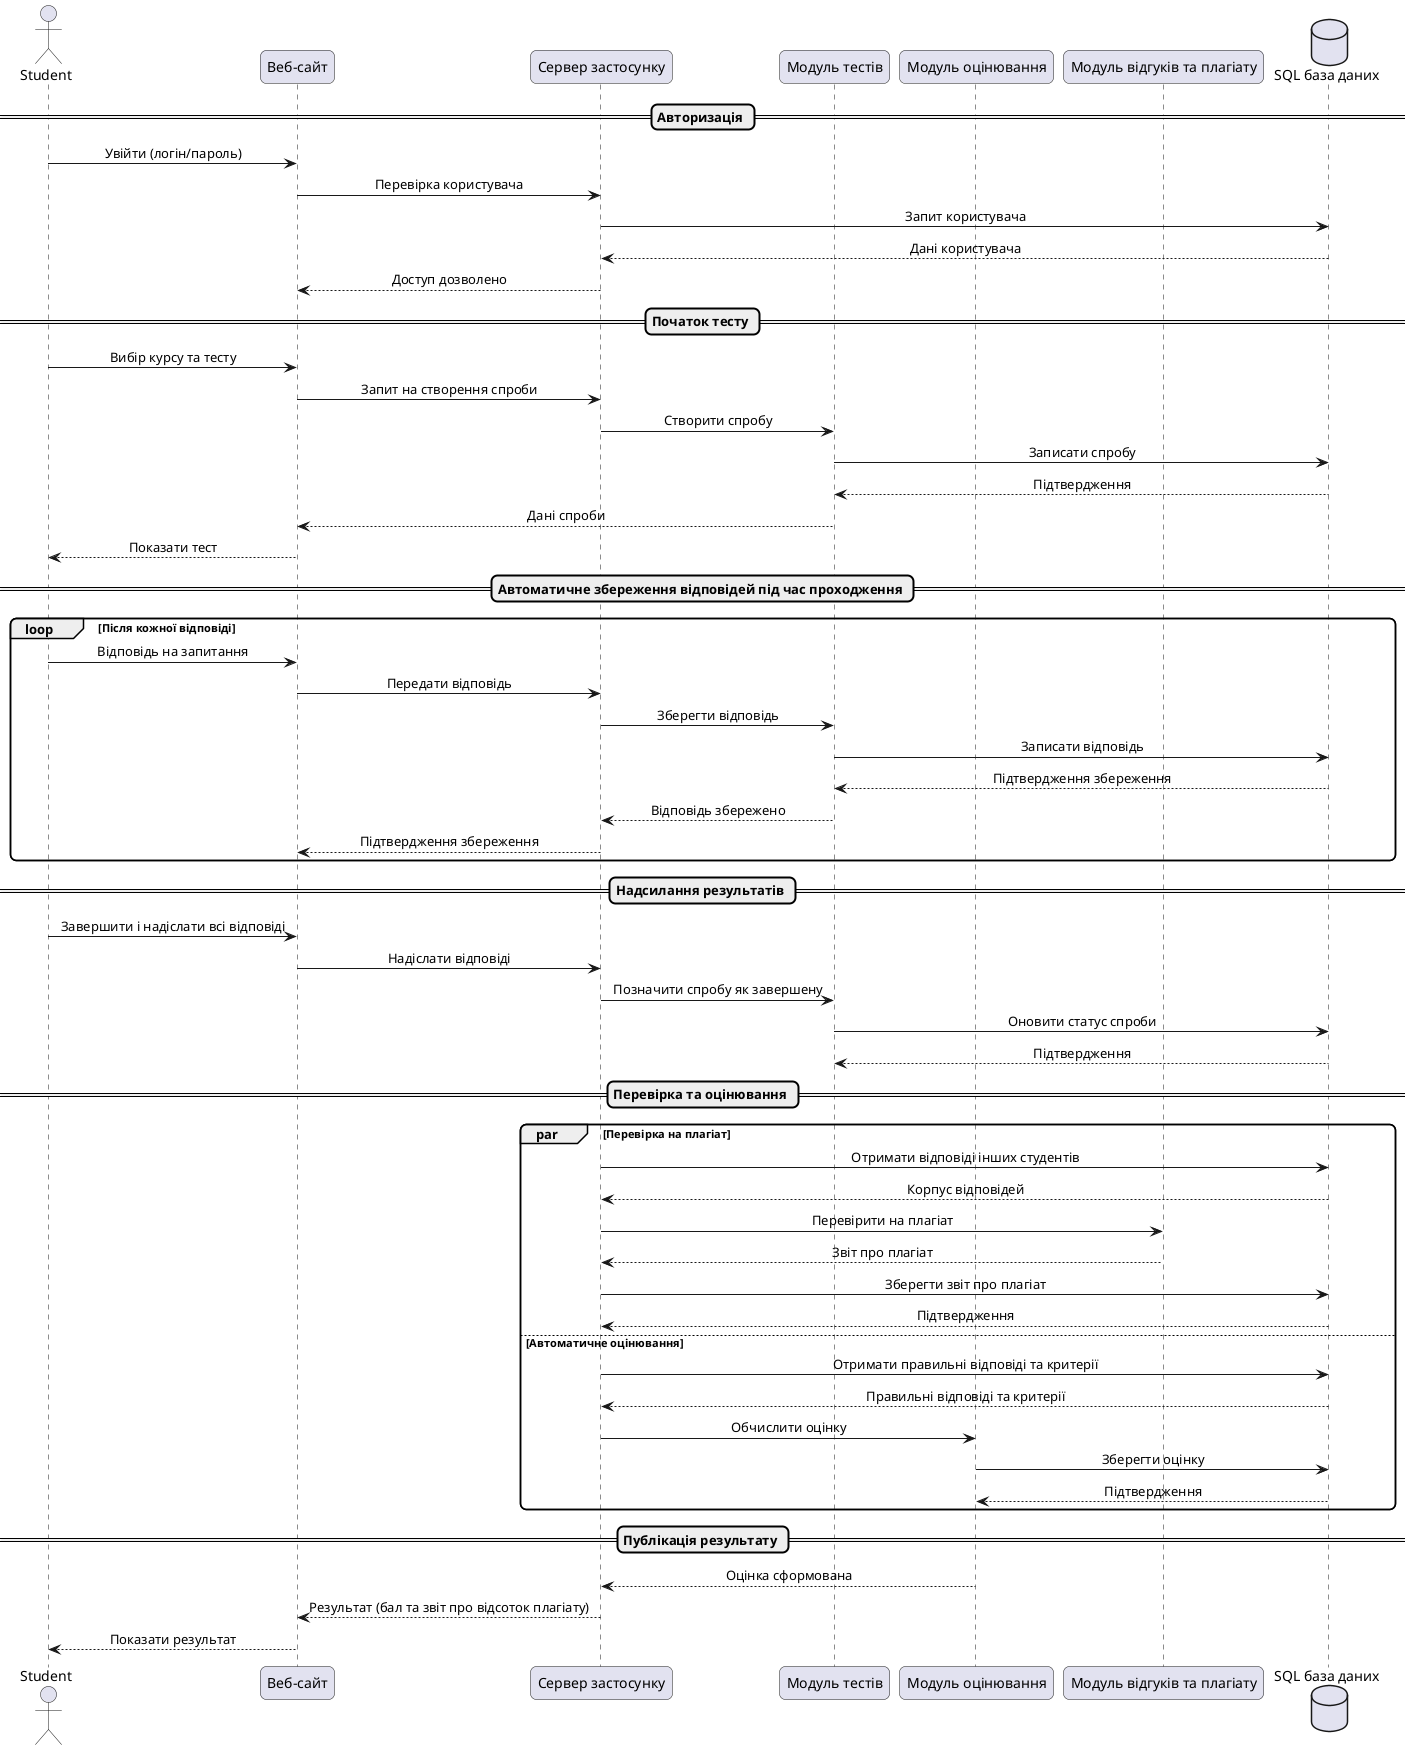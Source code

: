 @startuml Systematics_Sequence
skinparam shadowing false
skinparam roundcorner 12
skinparam wrapWidth 240
skinparam sequenceMessageAlign center

actor Student as S
participant "Веб-сайт" as Web
participant "Сервер застосунку" as Backend
participant "Модуль тестів" as Tests
participant "Модуль оцінювання" as Grades
participant "Модуль відгуків та плагіату" as Feedback
database "SQL база даних" as DB

== Авторизація ==
S -> Web : Увійти (логін/пароль)
Web -> Backend : Перевірка користувача
Backend -> DB : Запит користувача
DB --> Backend : Дані користувача
Backend --> Web : Доступ дозволено

== Початок тесту ==
S -> Web : Вибір курсу та тесту
Web -> Backend : Запит на створення спроби
Backend -> Tests : Створити спробу
Tests -> DB : Записати спробу
DB --> Tests : Підтвердження
Tests --> Web : Дані спроби
Web --> S : Показати тест

== Автоматичне збереження відповідей під час проходження ==
loop Після кожної відповіді
  S -> Web : Відповідь на запитання
  Web -> Backend : Передати відповідь
  Backend -> Tests : Зберегти відповідь
  Tests -> DB : Записати відповідь
  DB --> Tests : Підтвердження збереження
  Tests --> Backend : Відповідь збережено
  Backend --> Web : Підтвердження збереження
end

== Надсилання результатів ==
S -> Web : Завершити і надіслати всі відповіді
Web -> Backend : Надіслати відповіді
Backend -> Tests : Позначити спробу як завершену
Tests -> DB : Оновити статус спроби
DB --> Tests : Підтвердження

== Перевірка та оцінювання ==
par Перевірка на плагіат
  Backend -> DB : Отримати відповіді інших студентів
  DB --> Backend : Корпус відповідей
  Backend -> Feedback : Перевірити на плагіат
  Feedback --> Backend : Звіт про плагіат
  Backend -> DB : Зберегти звіт про плагіат
  DB --> Backend : Підтвердження
else Автоматичне оцінювання
  Backend -> DB : Отримати правильні відповіді та критерії
  DB --> Backend : Правильні відповіді та критерії
  Backend -> Grades : Обчислити оцінку
  Grades -> DB : Зберегти оцінку
  DB --> Grades : Підтвердження
end

== Публікація результату ==
Grades --> Backend : Оцінка сформована
Backend --> Web : Результат (бал та звіт про відсоток плагіату)
Web --> S : Показати результат

@enduml